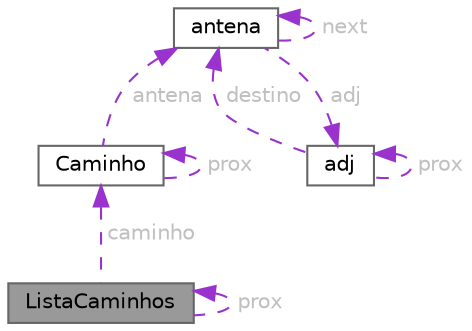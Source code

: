digraph "ListaCaminhos"
{
 // LATEX_PDF_SIZE
  bgcolor="transparent";
  edge [fontname=Helvetica,fontsize=10,labelfontname=Helvetica,labelfontsize=10];
  node [fontname=Helvetica,fontsize=10,shape=box,height=0.2,width=0.4];
  Node1 [id="Node000001",label="ListaCaminhos",height=0.2,width=0.4,color="gray40", fillcolor="grey60", style="filled", fontcolor="black",tooltip="Estrutura para guardar os caminhos na profundidade."];
  Node2 -> Node1 [id="edge1_Node000001_Node000002",dir="back",color="darkorchid3",style="dashed",tooltip=" ",label=" caminho",fontcolor="grey" ];
  Node2 [id="Node000002",label="Caminho",height=0.2,width=0.4,color="gray40", fillcolor="white", style="filled",URL="$struct_caminho.html",tooltip="Estrutura para guardar os caminhos na profundidade."];
  Node3 -> Node2 [id="edge2_Node000002_Node000003",dir="back",color="darkorchid3",style="dashed",tooltip=" ",label=" antena",fontcolor="grey" ];
  Node3 [id="Node000003",label="antena",height=0.2,width=0.4,color="gray40", fillcolor="white", style="filled",URL="$structantena.html",tooltip="Estrutura que representa uma antena."];
  Node4 -> Node3 [id="edge3_Node000003_Node000004",dir="back",color="darkorchid3",style="dashed",tooltip=" ",label=" adj",fontcolor="grey" ];
  Node4 [id="Node000004",label="adj",height=0.2,width=0.4,color="gray40", fillcolor="white", style="filled",URL="$structadj.html",tooltip="Estrutura que representa uma aresta entre antenas."];
  Node3 -> Node4 [id="edge4_Node000004_Node000003",dir="back",color="darkorchid3",style="dashed",tooltip=" ",label=" destino",fontcolor="grey" ];
  Node4 -> Node4 [id="edge5_Node000004_Node000004",dir="back",color="darkorchid3",style="dashed",tooltip=" ",label=" prox",fontcolor="grey" ];
  Node3 -> Node3 [id="edge6_Node000003_Node000003",dir="back",color="darkorchid3",style="dashed",tooltip=" ",label=" next",fontcolor="grey" ];
  Node2 -> Node2 [id="edge7_Node000002_Node000002",dir="back",color="darkorchid3",style="dashed",tooltip=" ",label=" prox",fontcolor="grey" ];
  Node1 -> Node1 [id="edge8_Node000001_Node000001",dir="back",color="darkorchid3",style="dashed",tooltip=" ",label=" prox",fontcolor="grey" ];
}
